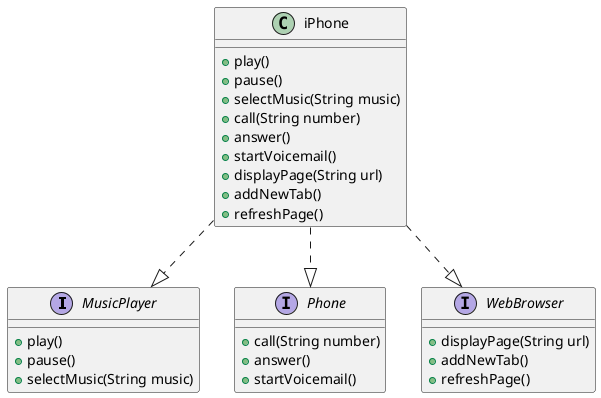 @startuml IphoneDiagram

interface MusicPlayer {
    + play()
    + pause()
    + selectMusic(String music)
}

interface Phone {
    + call(String number)
    + answer()
    + startVoicemail()
}

interface WebBrowser {
    + displayPage(String url)
    + addNewTab()
    + refreshPage()
}

class iPhone {
    + play()
    + pause()
    + selectMusic(String music)
    + call(String number)
    + answer()
    + startVoicemail()
    + displayPage(String url)
    + addNewTab()
    + refreshPage()
}

iPhone ..|> MusicPlayer
iPhone ..|> Phone
iPhone ..|> WebBrowser

@enduml
